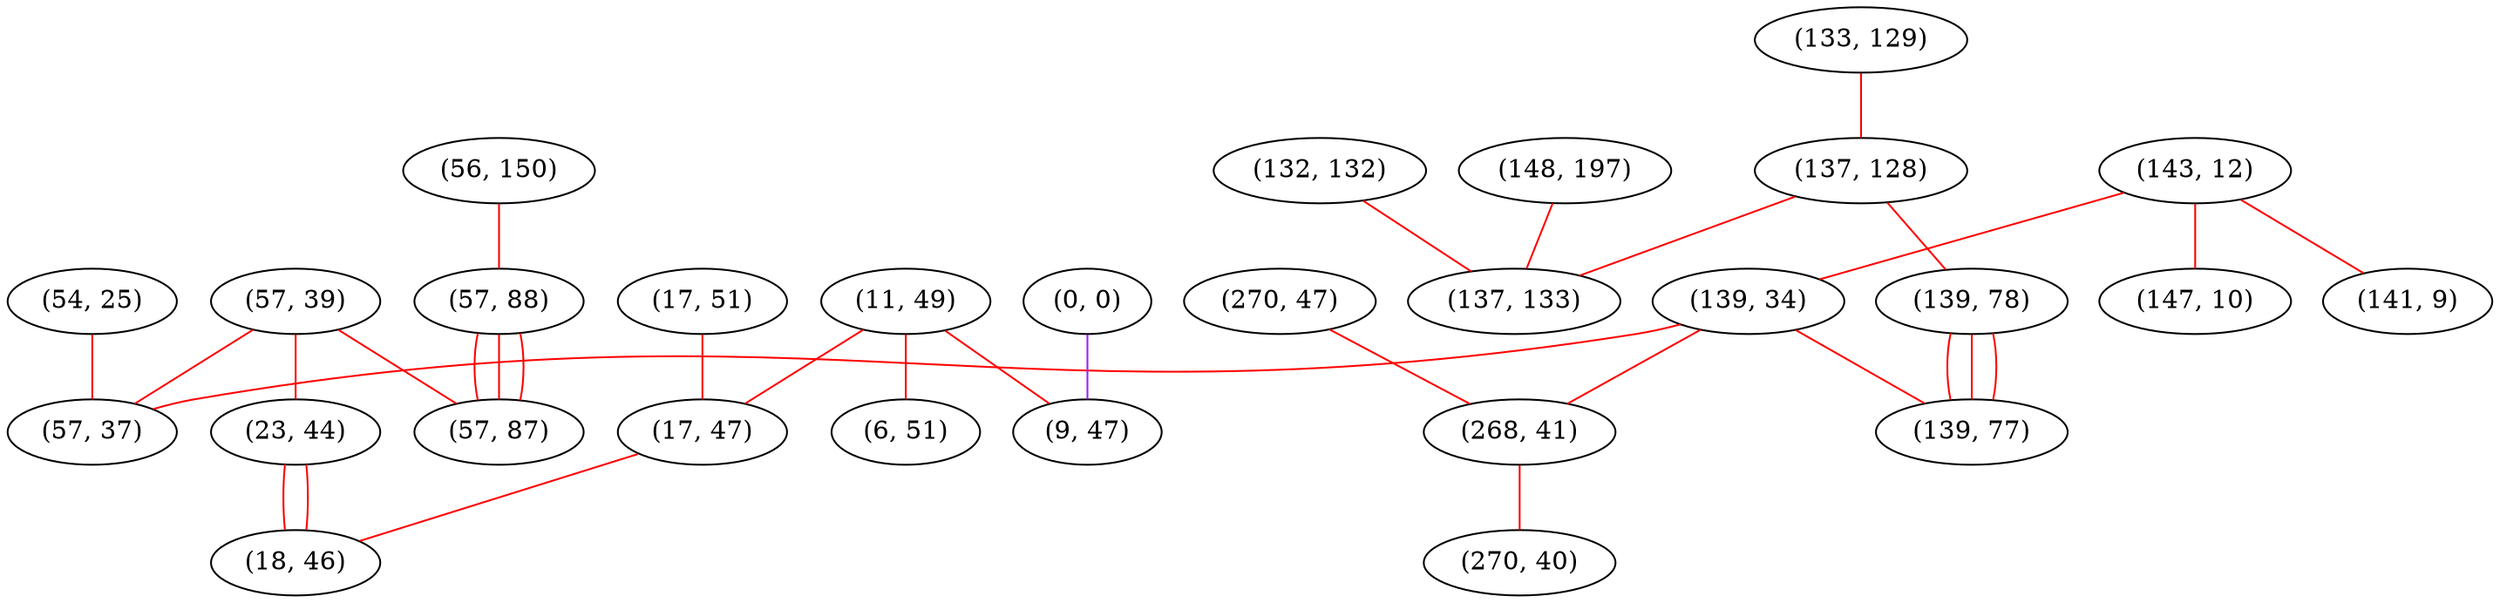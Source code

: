 graph "" {
"(54, 25)";
"(11, 49)";
"(57, 39)";
"(148, 197)";
"(133, 129)";
"(143, 12)";
"(137, 128)";
"(17, 51)";
"(17, 47)";
"(139, 34)";
"(132, 132)";
"(270, 47)";
"(23, 44)";
"(56, 150)";
"(147, 10)";
"(268, 41)";
"(6, 51)";
"(0, 0)";
"(9, 47)";
"(57, 37)";
"(57, 88)";
"(18, 46)";
"(139, 78)";
"(137, 133)";
"(270, 40)";
"(141, 9)";
"(57, 87)";
"(139, 77)";
"(54, 25)" -- "(57, 37)"  [color=red, key=0, weight=1];
"(11, 49)" -- "(6, 51)"  [color=red, key=0, weight=1];
"(11, 49)" -- "(9, 47)"  [color=red, key=0, weight=1];
"(11, 49)" -- "(17, 47)"  [color=red, key=0, weight=1];
"(57, 39)" -- "(23, 44)"  [color=red, key=0, weight=1];
"(57, 39)" -- "(57, 37)"  [color=red, key=0, weight=1];
"(57, 39)" -- "(57, 87)"  [color=red, key=0, weight=1];
"(148, 197)" -- "(137, 133)"  [color=red, key=0, weight=1];
"(133, 129)" -- "(137, 128)"  [color=red, key=0, weight=1];
"(143, 12)" -- "(141, 9)"  [color=red, key=0, weight=1];
"(143, 12)" -- "(139, 34)"  [color=red, key=0, weight=1];
"(143, 12)" -- "(147, 10)"  [color=red, key=0, weight=1];
"(137, 128)" -- "(139, 78)"  [color=red, key=0, weight=1];
"(137, 128)" -- "(137, 133)"  [color=red, key=0, weight=1];
"(17, 51)" -- "(17, 47)"  [color=red, key=0, weight=1];
"(17, 47)" -- "(18, 46)"  [color=red, key=0, weight=1];
"(139, 34)" -- "(57, 37)"  [color=red, key=0, weight=1];
"(139, 34)" -- "(268, 41)"  [color=red, key=0, weight=1];
"(139, 34)" -- "(139, 77)"  [color=red, key=0, weight=1];
"(132, 132)" -- "(137, 133)"  [color=red, key=0, weight=1];
"(270, 47)" -- "(268, 41)"  [color=red, key=0, weight=1];
"(23, 44)" -- "(18, 46)"  [color=red, key=0, weight=1];
"(23, 44)" -- "(18, 46)"  [color=red, key=1, weight=1];
"(56, 150)" -- "(57, 88)"  [color=red, key=0, weight=1];
"(268, 41)" -- "(270, 40)"  [color=red, key=0, weight=1];
"(0, 0)" -- "(9, 47)"  [color=purple, key=0, weight=4];
"(57, 88)" -- "(57, 87)"  [color=red, key=0, weight=1];
"(57, 88)" -- "(57, 87)"  [color=red, key=1, weight=1];
"(57, 88)" -- "(57, 87)"  [color=red, key=2, weight=1];
"(139, 78)" -- "(139, 77)"  [color=red, key=0, weight=1];
"(139, 78)" -- "(139, 77)"  [color=red, key=1, weight=1];
"(139, 78)" -- "(139, 77)"  [color=red, key=2, weight=1];
}
